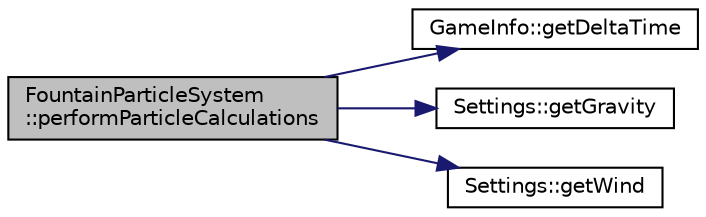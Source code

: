 digraph "FountainParticleSystem::performParticleCalculations"
{
 // INTERACTIVE_SVG=YES
 // LATEX_PDF_SIZE
  edge [fontname="Helvetica",fontsize="10",labelfontname="Helvetica",labelfontsize="10"];
  node [fontname="Helvetica",fontsize="10",shape=record];
  rankdir="LR";
  Node1 [label="FountainParticleSystem\l::performParticleCalculations",height=0.2,width=0.4,color="black", fillcolor="grey75", style="filled", fontcolor="black",tooltip=" "];
  Node1 -> Node2 [color="midnightblue",fontsize="10",style="solid",fontname="Helvetica"];
  Node2 [label="GameInfo::getDeltaTime",height=0.2,width=0.4,color="black", fillcolor="white", style="filled",URL="$d4/d58/namespace_game_info.html#aa6186a79a90a3fcd2556c4282b20a077",tooltip=" "];
  Node1 -> Node3 [color="midnightblue",fontsize="10",style="solid",fontname="Helvetica"];
  Node3 [label="Settings::getGravity",height=0.2,width=0.4,color="black", fillcolor="white", style="filled",URL="$db/d2b/class_settings.html#aeaee47228136bd4d848b5a30655a71da",tooltip=" "];
  Node1 -> Node4 [color="midnightblue",fontsize="10",style="solid",fontname="Helvetica"];
  Node4 [label="Settings::getWind",height=0.2,width=0.4,color="black", fillcolor="white", style="filled",URL="$db/d2b/class_settings.html#a126603102b24f583f19170d3e9540d83",tooltip=" "];
}
